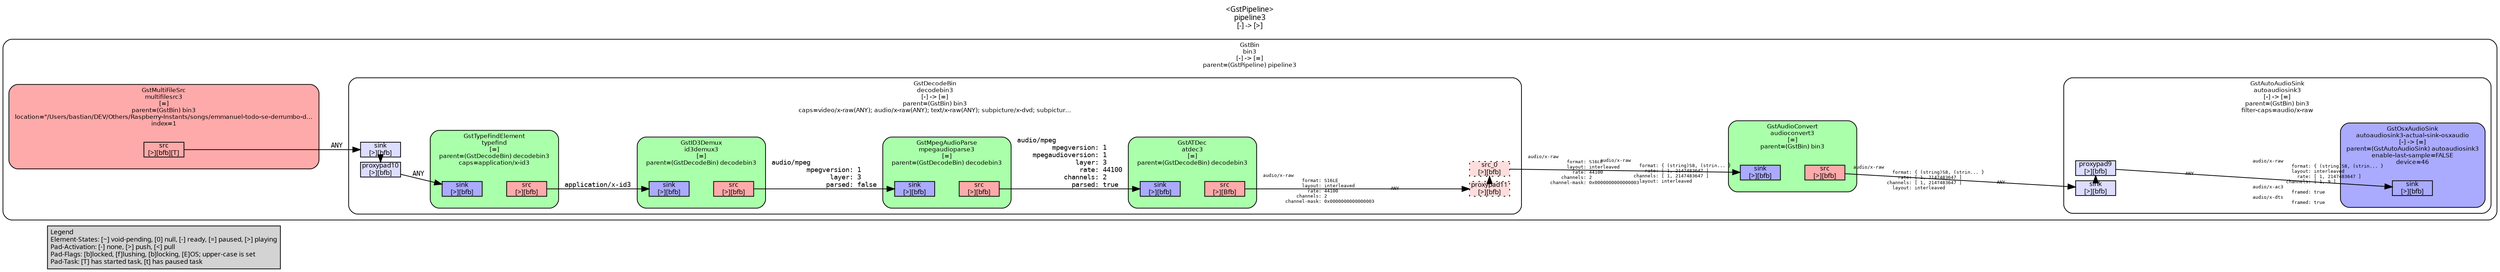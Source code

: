 digraph pipeline {
  rankdir=LR;
  fontname="sans";
  fontsize="10";
  labelloc=t;
  nodesep=.1;
  ranksep=.2;
  label="<GstPipeline>\npipeline3\n[-] -> [>]";
  node [style="filled,rounded", shape=box, fontsize="9", fontname="sans", margin="0.0,0.0"];
  edge [labelfontsize="6", fontsize="9", fontname="monospace"];
  
  legend [
    pos="0,0!",
    margin="0.05,0.05",
    style="filled",
    label="Legend\lElement-States: [~] void-pending, [0] null, [-] ready, [=] paused, [>] playing\lPad-Activation: [-] none, [>] push, [<] pull\lPad-Flags: [b]locked, [f]lushing, [b]locking, [E]OS; upper-case is set\lPad-Task: [T] has started task, [t] has paused task\l",
  ];
  subgraph cluster_bin3_0x7f82fe163500 {
    fontname="Bitstream Vera Sans";
    fontsize="8";
    style="filled,rounded";
    color=black;
    label="GstBin\nbin3\n[-] -> [=]\nparent=(GstPipeline) pipeline3";
    fillcolor="#ffffff";
    subgraph cluster_decodebin3_0x7f82fe180070 {
      fontname="Bitstream Vera Sans";
      fontsize="8";
      style="filled,rounded";
      color=black;
      label="GstDecodeBin\ndecodebin3\n[-] -> [=]\nparent=(GstBin) bin3\ncaps=video/x-raw(ANY); audio/x-raw(ANY); text/x-raw(ANY); subpicture/x-dvd; subpictur…";
      subgraph cluster_decodebin3_0x7f82fe180070_sink {
        label="";
        style="invis";
        _proxypad10_0x7f82fb9c2390 [color=black, fillcolor="#ddddff", label="proxypad10\n[>][bfb]", height="0.2", style="filled,solid"];
      decodebin3_0x7f82fe180070_sink_0x7f82fd16e450 -> _proxypad10_0x7f82fb9c2390 [style=dashed, minlen=0]
        decodebin3_0x7f82fe180070_sink_0x7f82fd16e450 [color=black, fillcolor="#ddddff", label="sink\n[>][bfb]", height="0.2", style="filled,solid"];
      }

      subgraph cluster_decodebin3_0x7f82fe180070_src {
        label="";
        style="invis";
        _proxypad11_0x7f82fb9c2850 [color=black, fillcolor="#ffdddd", label="proxypad11\n[>][bfb]", height="0.2", style="filled,dotted"];
      _proxypad11_0x7f82fb9c2850 -> decodebin3_0x7f82fe180070_src_0_0x7f82fb9cc060 [style=dashed, minlen=0]
        decodebin3_0x7f82fe180070_src_0_0x7f82fb9cc060 [color=black, fillcolor="#ffdddd", label="src_0\n[>][bfb]", height="0.2", style="filled,dotted"];
      }

      decodebin3_0x7f82fe180070_sink_0x7f82fd16e450 -> decodebin3_0x7f82fe180070_src_0_0x7f82fb9cc060 [style="invis"];
      fillcolor="#ffffff";
      subgraph cluster_atdec3_0x7f82fd1702d0 {
        fontname="Bitstream Vera Sans";
        fontsize="8";
        style="filled,rounded";
        color=black;
        label="GstATDec\natdec3\n[=]\nparent=(GstDecodeBin) decodebin3";
        subgraph cluster_atdec3_0x7f82fd1702d0_sink {
          label="";
          style="invis";
          atdec3_0x7f82fd1702d0_sink_0x7f82fd12b510 [color=black, fillcolor="#aaaaff", label="sink\n[>][bfb]", height="0.2", style="filled,solid"];
        }

        subgraph cluster_atdec3_0x7f82fd1702d0_src {
          label="";
          style="invis";
          atdec3_0x7f82fd1702d0_src_0x7f82fd12b760 [color=black, fillcolor="#ffaaaa", label="src\n[>][Bfb]", height="0.2", style="filled,solid"];
        }

        atdec3_0x7f82fd1702d0_sink_0x7f82fd12b510 -> atdec3_0x7f82fd1702d0_src_0x7f82fd12b760 [style="invis"];
        fillcolor="#aaffaa";
      }

      atdec3_0x7f82fd1702d0_src_0x7f82fd12b760 -> _proxypad11_0x7f82fb9c2850 [labeldistance="10", labelangle="0", label="                                                  ", taillabel="audio/x-raw\l              format: S16LE\l              layout: interleaved\l                rate: 44100\l            channels: 2\l        channel-mask: 0x0000000000000003\l", headlabel="ANY"]
      subgraph cluster_mpegaudioparse3_0x7f82fd16ba60 {
        fontname="Bitstream Vera Sans";
        fontsize="8";
        style="filled,rounded";
        color=black;
        label="GstMpegAudioParse\nmpegaudioparse3\n[=]\nparent=(GstDecodeBin) decodebin3";
        subgraph cluster_mpegaudioparse3_0x7f82fd16ba60_sink {
          label="";
          style="invis";
          mpegaudioparse3_0x7f82fd16ba60_sink_0x7f82fd12b070 [color=black, fillcolor="#aaaaff", label="sink\n[>][bfb]", height="0.2", style="filled,solid"];
        }

        subgraph cluster_mpegaudioparse3_0x7f82fd16ba60_src {
          label="";
          style="invis";
          mpegaudioparse3_0x7f82fd16ba60_src_0x7f82fd12b2c0 [color=black, fillcolor="#ffaaaa", label="src\n[>][bfb]", height="0.2", style="filled,solid"];
        }

        mpegaudioparse3_0x7f82fd16ba60_sink_0x7f82fd12b070 -> mpegaudioparse3_0x7f82fd16ba60_src_0x7f82fd12b2c0 [style="invis"];
        fillcolor="#aaffaa";
      }

      mpegaudioparse3_0x7f82fd16ba60_src_0x7f82fd12b2c0 -> atdec3_0x7f82fd1702d0_sink_0x7f82fd12b510 [label="audio/mpeg\l         mpegversion: 1\l    mpegaudioversion: 1\l               layer: 3\l                rate: 44100\l            channels: 2\l              parsed: true\l"]
      subgraph cluster_id3demux3_0x7f82fd0e3c20 {
        fontname="Bitstream Vera Sans";
        fontsize="8";
        style="filled,rounded";
        color=black;
        label="GstID3Demux\nid3demux3\n[=]\nparent=(GstDecodeBin) decodebin3";
        subgraph cluster_id3demux3_0x7f82fd0e3c20_sink {
          label="";
          style="invis";
          id3demux3_0x7f82fd0e3c20_sink_0x7f82fd12abd0 [color=black, fillcolor="#aaaaff", label="sink\n[>][bfb]", height="0.2", style="filled,solid"];
        }

        subgraph cluster_id3demux3_0x7f82fd0e3c20_src {
          label="";
          style="invis";
          id3demux3_0x7f82fd0e3c20_src_0x7f82fd12ae20 [color=black, fillcolor="#ffaaaa", label="src\n[>][bfb]", height="0.2", style="filled,solid"];
        }

        id3demux3_0x7f82fd0e3c20_sink_0x7f82fd12abd0 -> id3demux3_0x7f82fd0e3c20_src_0x7f82fd12ae20 [style="invis"];
        fillcolor="#aaffaa";
      }

      id3demux3_0x7f82fd0e3c20_src_0x7f82fd12ae20 -> mpegaudioparse3_0x7f82fd16ba60_sink_0x7f82fd12b070 [label="audio/mpeg\l         mpegversion: 1\l               layer: 3\l              parsed: false\l"]
      subgraph cluster_typefind_0x7f82fd127790 {
        fontname="Bitstream Vera Sans";
        fontsize="8";
        style="filled,rounded";
        color=black;
        label="GstTypeFindElement\ntypefind\n[=]\nparent=(GstDecodeBin) decodebin3\ncaps=application/x-id3";
        subgraph cluster_typefind_0x7f82fd127790_sink {
          label="";
          style="invis";
          typefind_0x7f82fd127790_sink_0x7f82fd12a730 [color=black, fillcolor="#aaaaff", label="sink\n[>][bfb]", height="0.2", style="filled,solid"];
        }

        subgraph cluster_typefind_0x7f82fd127790_src {
          label="";
          style="invis";
          typefind_0x7f82fd127790_src_0x7f82fd12a980 [color=black, fillcolor="#ffaaaa", label="src\n[>][bfb]", height="0.2", style="filled,solid"];
        }

        typefind_0x7f82fd127790_sink_0x7f82fd12a730 -> typefind_0x7f82fd127790_src_0x7f82fd12a980 [style="invis"];
        fillcolor="#aaffaa";
      }

      _proxypad10_0x7f82fb9c2390 -> typefind_0x7f82fd127790_sink_0x7f82fd12a730 [label="ANY"]
      typefind_0x7f82fd127790_src_0x7f82fd12a980 -> id3demux3_0x7f82fd0e3c20_sink_0x7f82fd12abd0 [label="application/x-id3\l"]
    }

    decodebin3_0x7f82fe180070_src_0_0x7f82fb9cc060 -> audioconvert3_0x7f82fd1620d0_sink_0x7f82fe151c10 [labeldistance="10", labelangle="0", label="                                                  ", taillabel="audio/x-raw\l              format: S16LE\l              layout: interleaved\l                rate: 44100\l            channels: 2\l        channel-mask: 0x0000000000000003\l", headlabel="audio/x-raw\l              format: { (string)S8, (strin... }\l                rate: [ 1, 2147483647 ]\l            channels: [ 1, 2147483647 ]\l              layout: interleaved\l"]
    subgraph cluster_multifilesrc3_0x7f82fe8130f0 {
      fontname="Bitstream Vera Sans";
      fontsize="8";
      style="filled,rounded";
      color=black;
      label="GstMultiFileSrc\nmultifilesrc3\n[=]\nparent=(GstBin) bin3\nlocation=\"/Users/bastian/DEV/Others/Raspberry-Instants/songs/emmanuel-todo-se-derrumbo-d…\nindex=1";
      subgraph cluster_multifilesrc3_0x7f82fe8130f0_src {
        label="";
        style="invis";
        multifilesrc3_0x7f82fe8130f0_src_0x7f82fd12a4e0 [color=black, fillcolor="#ffaaaa", label="src\n[>][bfb][T]", height="0.2", style="filled,solid"];
      }

      fillcolor="#ffaaaa";
    }

    multifilesrc3_0x7f82fe8130f0_src_0x7f82fd12a4e0 -> decodebin3_0x7f82fe180070_sink_0x7f82fd16e450 [label="ANY"]
    subgraph cluster_autoaudiosink3_0x7f82fe164800 {
      fontname="Bitstream Vera Sans";
      fontsize="8";
      style="filled,rounded";
      color=black;
      label="GstAutoAudioSink\nautoaudiosink3\n[-] -> [=]\nparent=(GstBin) bin3\nfilter-caps=audio/x-raw";
      subgraph cluster_autoaudiosink3_0x7f82fe164800_sink {
        label="";
        style="invis";
        _proxypad9_0x7f82fb9c2130 [color=black, fillcolor="#ddddff", label="proxypad9\n[>][bfb]", height="0.2", style="filled,solid"];
      autoaudiosink3_0x7f82fe164800_sink_0x7f82fd16e1d0 -> _proxypad9_0x7f82fb9c2130 [style=dashed, minlen=0]
        autoaudiosink3_0x7f82fe164800_sink_0x7f82fd16e1d0 [color=black, fillcolor="#ddddff", label="sink\n[>][bfb]", height="0.2", style="filled,solid"];
      }

      fillcolor="#ffffff";
      subgraph cluster_autoaudiosink3_actual_sink_osxaudio_0x7f82fb9bda50 {
        fontname="Bitstream Vera Sans";
        fontsize="8";
        style="filled,rounded";
        color=black;
        label="GstOsxAudioSink\nautoaudiosink3-actual-sink-osxaudio\n[-] -> [=]\nparent=(GstAutoAudioSink) autoaudiosink3\nenable-last-sample=FALSE\ndevice=46";
        subgraph cluster_autoaudiosink3_actual_sink_osxaudio_0x7f82fb9bda50_sink {
          label="";
          style="invis";
          autoaudiosink3_actual_sink_osxaudio_0x7f82fb9bda50_sink_0x7f82fd12a290 [color=black, fillcolor="#aaaaff", label="sink\n[>][bfb]", height="0.2", style="filled,solid"];
        }

        fillcolor="#aaaaff";
      }

      _proxypad9_0x7f82fb9c2130 -> autoaudiosink3_actual_sink_osxaudio_0x7f82fb9bda50_sink_0x7f82fd12a290 [labeldistance="10", labelangle="0", label="                                                  ", taillabel="ANY", headlabel="audio/x-raw\l              format: { (string)S8, (strin... }\l              layout: interleaved\l                rate: [ 1, 2147483647 ]\l            channels: [ 1, 9 ]\laudio/x-ac3\l              framed: true\laudio/x-dts\l              framed: true\l"]
    }

    subgraph cluster_audioconvert3_0x7f82fd1620d0 {
      fontname="Bitstream Vera Sans";
      fontsize="8";
      style="filled,rounded";
      color=black;
      label="GstAudioConvert\naudioconvert3\n[=]\nparent=(GstBin) bin3";
      subgraph cluster_audioconvert3_0x7f82fd1620d0_sink {
        label="";
        style="invis";
        audioconvert3_0x7f82fd1620d0_sink_0x7f82fe151c10 [color=black, fillcolor="#aaaaff", label="sink\n[>][bfb]", height="0.2", style="filled,solid"];
      }

      subgraph cluster_audioconvert3_0x7f82fd1620d0_src {
        label="";
        style="invis";
        audioconvert3_0x7f82fd1620d0_src_0x7f82fd12a040 [color=black, fillcolor="#ffaaaa", label="src\n[>][bfb]", height="0.2", style="filled,solid"];
      }

      audioconvert3_0x7f82fd1620d0_sink_0x7f82fe151c10 -> audioconvert3_0x7f82fd1620d0_src_0x7f82fd12a040 [style="invis"];
      fillcolor="#aaffaa";
    }

    audioconvert3_0x7f82fd1620d0_src_0x7f82fd12a040 -> autoaudiosink3_0x7f82fe164800_sink_0x7f82fd16e1d0 [labeldistance="10", labelangle="0", label="                                                  ", taillabel="audio/x-raw\l              format: { (string)S8, (strin... }\l                rate: [ 1, 2147483647 ]\l            channels: [ 1, 2147483647 ]\l              layout: interleaved\l", headlabel="ANY"]
  }

}

